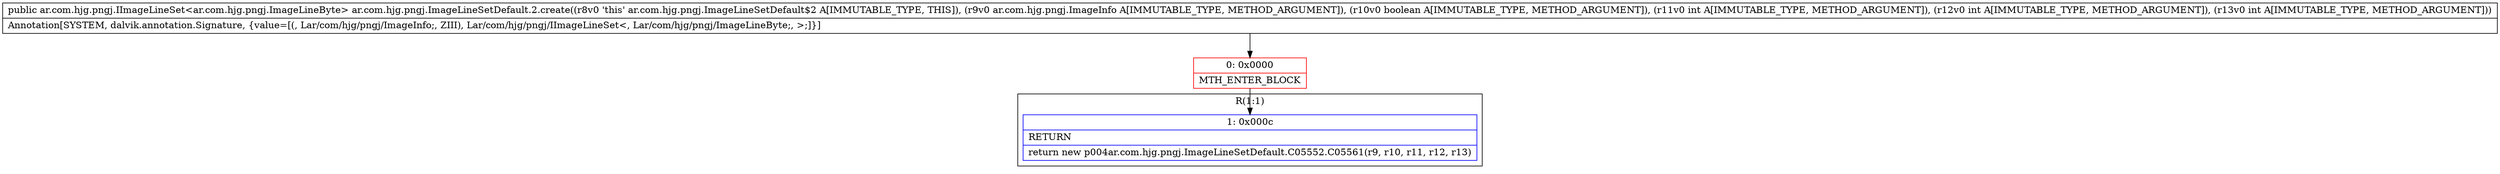 digraph "CFG forar.com.hjg.pngj.ImageLineSetDefault.2.create(Lar\/com\/hjg\/pngj\/ImageInfo;ZIII)Lar\/com\/hjg\/pngj\/IImageLineSet;" {
subgraph cluster_Region_1367652094 {
label = "R(1:1)";
node [shape=record,color=blue];
Node_1 [shape=record,label="{1\:\ 0x000c|RETURN\l|return new p004ar.com.hjg.pngj.ImageLineSetDefault.C05552.C05561(r9, r10, r11, r12, r13)\l}"];
}
Node_0 [shape=record,color=red,label="{0\:\ 0x0000|MTH_ENTER_BLOCK\l}"];
MethodNode[shape=record,label="{public ar.com.hjg.pngj.IImageLineSet\<ar.com.hjg.pngj.ImageLineByte\> ar.com.hjg.pngj.ImageLineSetDefault.2.create((r8v0 'this' ar.com.hjg.pngj.ImageLineSetDefault$2 A[IMMUTABLE_TYPE, THIS]), (r9v0 ar.com.hjg.pngj.ImageInfo A[IMMUTABLE_TYPE, METHOD_ARGUMENT]), (r10v0 boolean A[IMMUTABLE_TYPE, METHOD_ARGUMENT]), (r11v0 int A[IMMUTABLE_TYPE, METHOD_ARGUMENT]), (r12v0 int A[IMMUTABLE_TYPE, METHOD_ARGUMENT]), (r13v0 int A[IMMUTABLE_TYPE, METHOD_ARGUMENT]))  | Annotation[SYSTEM, dalvik.annotation.Signature, \{value=[(, Lar\/com\/hjg\/pngj\/ImageInfo;, ZIII), Lar\/com\/hjg\/pngj\/IImageLineSet\<, Lar\/com\/hjg\/pngj\/ImageLineByte;, \>;]\}]\l}"];
MethodNode -> Node_0;
Node_0 -> Node_1;
}

